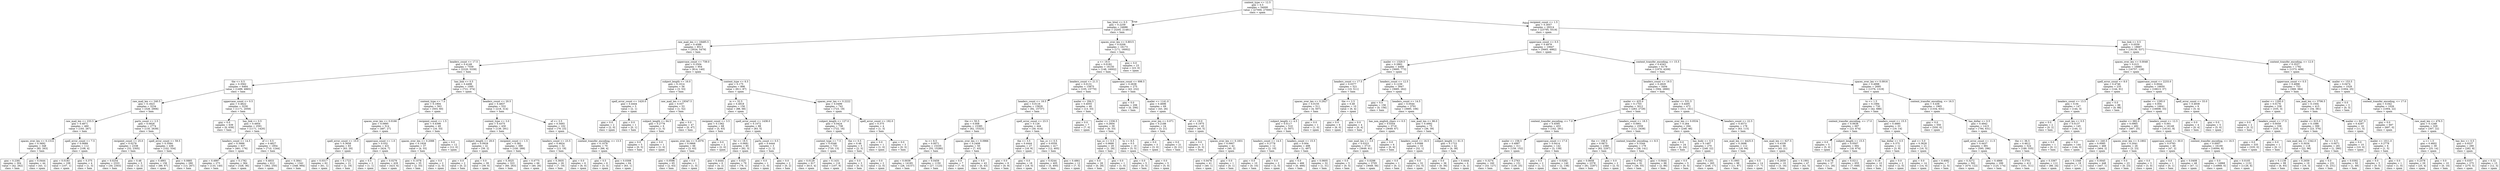 digraph Tree {
node [shape=box] ;
0 [label="content_type <= 12.5\ngini = 0.5\nsamples = 54000\nvalue = [27000, 27000]\nclass = spam"] ;
1 [label="has_html <= 0.5\ngini = 0.2259\nsamples = 24686\nvalue = [3205, 21481]\nclass = ham"] ;
0 -> 1 [labeldistance=2.5, labelangle=45, headlabel="True"] ;
2 [label="raw_mail_len <= 18485.5\ngini = 0.4588\nsamples = 8513\nvalue = [3034, 5479]\nclass = ham"] ;
1 -> 2 ;
3 [label="headers_count <= 17.5\ngini = 0.4149\nsamples = 7559\nvalue = [2220, 5339]\nclass = ham"] ;
2 -> 3 ;
4 [label="the <= 0.5\ngini = 0.3562\nsamples = 6464\nvalue = [1499, 4965]\nclass = ham"] ;
3 -> 4 ;
5 [label="raw_mail_len <= 240.5\ngini = 0.1823\nsamples = 3234\nvalue = [328, 2906]\nclass = ham"] ;
4 -> 5 ;
6 [label="raw_mail_len <= 233.5\ngini = 0.4871\nsamples = 460\nvalue = [193, 267]\nclass = ham"] ;
5 -> 6 ;
7 [label="spaces_over_len <= 0.1314\ngini = 0.3692\nsamples = 348\nvalue = [85, 263]\nclass = ham"] ;
6 -> 7 ;
8 [label="gini = 0.2381\nsamples = 304\nvalue = [42, 262]\nclass = ham"] ;
7 -> 8 ;
9 [label="gini = 0.0444\nsamples = 44\nvalue = [43, 1]\nclass = spam"] ;
7 -> 9 ;
10 [label="spell_error_count <= 7.5\ngini = 0.0689\nsamples = 112\nvalue = [108, 4]\nclass = spam"] ;
6 -> 10 ;
11 [label="gini = 0.0183\nsamples = 108\nvalue = [107, 1]\nclass = spam"] ;
10 -> 11 ;
12 [label="gini = 0.375\nsamples = 4\nvalue = [1, 3]\nclass = ham"] ;
10 -> 12 ;
13 [label="parts_count <= 2.5\ngini = 0.0926\nsamples = 2774\nvalue = [135, 2639]\nclass = ham"] ;
5 -> 13 ;
14 [label="recipient_count <= 25.0\ngini = 0.0278\nsamples = 2338\nvalue = [33, 2305]\nclass = ham"] ;
13 -> 14 ;
15 [label="gini = 0.0254\nsamples = 2333\nvalue = [30, 2303]\nclass = ham"] ;
14 -> 15 ;
16 [label="gini = 0.48\nsamples = 5\nvalue = [3, 2]\nclass = spam"] ;
14 -> 16 ;
17 [label="spell_error_count <= 59.5\ngini = 0.3584\nsamples = 436\nvalue = [102, 334]\nclass = ham"] ;
13 -> 17 ;
18 [label="gini = 0.4901\nsamples = 156\nvalue = [89, 67]\nclass = spam"] ;
17 -> 18 ;
19 [label="gini = 0.0885\nsamples = 280\nvalue = [13, 267]\nclass = ham"] ;
17 -> 19 ;
20 [label="uppercase_count <= 0.5\ngini = 0.4622\nsamples = 3230\nvalue = [1171, 2059]\nclass = ham"] ;
4 -> 20 ;
21 [label="gini = 0.0\nsamples = 639\nvalue = [0, 639]\nclass = ham"] ;
20 -> 21 ;
22 [label="has_link <= 0.5\ngini = 0.4954\nsamples = 2591\nvalue = [1171, 1420]\nclass = ham"] ;
20 -> 22 ;
23 [label="headers_count <= 14.5\ngini = 0.3999\nsamples = 637\nvalue = [461, 176]\nclass = spam"] ;
22 -> 23 ;
24 [label="gini = 0.4997\nsamples = 273\nvalue = [133, 140]\nclass = ham"] ;
23 -> 24 ;
25 [label="gini = 0.1782\nsamples = 364\nvalue = [328, 36]\nclass = spam"] ;
23 -> 25 ;
26 [label="of <= 0.5\ngini = 0.4627\nsamples = 1954\nvalue = [710, 1244]\nclass = ham"] ;
22 -> 26 ;
27 [label="gini = 0.4833\nsamples = 612\nvalue = [362, 250]\nclass = spam"] ;
26 -> 27 ;
28 [label="gini = 0.3841\nsamples = 1342\nvalue = [348, 994]\nclass = ham"] ;
26 -> 28 ;
29 [label="has_link <= 0.5\ngini = 0.4498\nsamples = 1095\nvalue = [721, 374]\nclass = spam"] ;
3 -> 29 ;
30 [label="content_type <= 7.5\ngini = 0.1904\nsamples = 563\nvalue = [503, 60]\nclass = spam"] ;
29 -> 30 ;
31 [label="spaces_over_len <= 0.0166\ngini = 0.0995\nsamples = 514\nvalue = [487, 27]\nclass = spam"] ;
30 -> 31 ;
32 [label="spell_error_count <= 10.0\ngini = 0.3658\nsamples = 83\nvalue = [63, 20]\nclass = spam"] ;
31 -> 32 ;
33 [label="gini = 0.0317\nsamples = 62\nvalue = [61, 1]\nclass = spam"] ;
32 -> 33 ;
34 [label="gini = 0.1723\nsamples = 21\nvalue = [2, 19]\nclass = ham"] ;
32 -> 34 ;
35 [label="uppercase_count <= 1.0\ngini = 0.032\nsamples = 431\nvalue = [424, 7]\nclass = spam"] ;
31 -> 35 ;
36 [label="gini = 0.5\nsamples = 2\nvalue = [1, 1]\nclass = spam"] ;
35 -> 36 ;
37 [label="gini = 0.0276\nsamples = 429\nvalue = [423, 6]\nclass = spam"] ;
35 -> 37 ;
38 [label="recipient_count <= 1.5\ngini = 0.4398\nsamples = 49\nvalue = [16, 33]\nclass = ham"] ;
30 -> 38 ;
39 [label="spaces_over_len <= 0.2088\ngini = 0.1928\nsamples = 37\nvalue = [4, 33]\nclass = ham"] ;
38 -> 39 ;
40 [label="gini = 0.1078\nsamples = 35\nvalue = [2, 33]\nclass = ham"] ;
39 -> 40 ;
41 [label="gini = 0.0\nsamples = 2\nvalue = [2, 0]\nclass = spam"] ;
39 -> 41 ;
42 [label="gini = 0.0\nsamples = 12\nvalue = [12, 0]\nclass = spam"] ;
38 -> 42 ;
43 [label="headers_count <= 20.5\ngini = 0.4837\nsamples = 532\nvalue = [218, 314]\nclass = ham"] ;
29 -> 43 ;
44 [label="content_type <= 3.0\ngini = 0.4375\nsamples = 430\nvalue = [139, 291]\nclass = ham"] ;
43 -> 44 ;
45 [label="subject_length <= 29.0\ngini = 0.0928\nsamples = 41\nvalue = [39, 2]\nclass = spam"] ;
44 -> 45 ;
46 [label="gini = 0.0\nsamples = 2\nvalue = [0, 2]\nclass = ham"] ;
45 -> 46 ;
47 [label="gini = 0.0\nsamples = 39\nvalue = [39, 0]\nclass = spam"] ;
45 -> 47 ;
48 [label="recipient_count <= 1.5\ngini = 0.382\nsamples = 389\nvalue = [100, 289]\nclass = ham"] ;
44 -> 48 ;
49 [label="gini = 0.3025\nsamples = 323\nvalue = [60, 263]\nclass = ham"] ;
48 -> 49 ;
50 [label="gini = 0.4775\nsamples = 66\nvalue = [40, 26]\nclass = spam"] ;
48 -> 50 ;
51 [label="of <= 3.5\ngini = 0.3493\nsamples = 102\nvalue = [79, 23]\nclass = spam"] ;
43 -> 51 ;
52 [label="headers_count <= 23.5\ngini = 0.4824\nsamples = 32\nvalue = [13, 19]\nclass = ham"] ;
51 -> 52 ;
53 [label="gini = 0.3935\nsamples = 26\nvalue = [7, 19]\nclass = ham"] ;
52 -> 53 ;
54 [label="gini = 0.0\nsamples = 6\nvalue = [6, 0]\nclass = spam"] ;
52 -> 54 ;
55 [label="content_transfer_encoding, <= 13.5\ngini = 0.1078\nsamples = 70\nvalue = [66, 4]\nclass = spam"] ;
51 -> 55 ;
56 [label="gini = 0.5\nsamples = 6\nvalue = [3, 3]\nclass = spam"] ;
55 -> 56 ;
57 [label="gini = 0.0308\nsamples = 64\nvalue = [63, 1]\nclass = spam"] ;
55 -> 57 ;
58 [label="uppercase_count <= 739.0\ngini = 0.2504\nsamples = 954\nvalue = [814, 140]\nclass = spam"] ;
2 -> 58 ;
59 [label="subject_length <= 16.0\ngini = 0.1014\nsamples = 56\nvalue = [3, 53]\nclass = ham"] ;
58 -> 59 ;
60 [label="spell_error_count <= 1420.0\ngini = 0.4444\nsamples = 3\nvalue = [2, 1]\nclass = spam"] ;
59 -> 60 ;
61 [label="gini = 0.0\nsamples = 2\nvalue = [2, 0]\nclass = spam"] ;
60 -> 61 ;
62 [label="gini = 0.0\nsamples = 1\nvalue = [0, 1]\nclass = ham"] ;
60 -> 62 ;
63 [label="raw_mail_len <= 19347.5\ngini = 0.037\nsamples = 53\nvalue = [1, 52]\nclass = ham"] ;
59 -> 63 ;
64 [label="subject_length <= 64.5\ngini = 0.2778\nsamples = 6\nvalue = [1, 5]\nclass = ham"] ;
63 -> 64 ;
65 [label="gini = 0.0\nsamples = 5\nvalue = [0, 5]\nclass = ham"] ;
64 -> 65 ;
66 [label="gini = 0.0\nsamples = 1\nvalue = [1, 0]\nclass = spam"] ;
64 -> 66 ;
67 [label="gini = 0.0\nsamples = 47\nvalue = [0, 47]\nclass = ham"] ;
63 -> 67 ;
68 [label="content_type <= 6.5\ngini = 0.175\nsamples = 898\nvalue = [811, 87]\nclass = spam"] ;
58 -> 68 ;
69 [label="in <= 32.5\ngini = 0.4918\nsamples = 156\nvalue = [88, 68]\nclass = spam"] ;
68 -> 69 ;
70 [label="recipient_count <= 3.5\ngini = 0.1362\nsamples = 68\nvalue = [5, 63]\nclass = ham"] ;
69 -> 70 ;
71 [label="spaces_over_len <= 0.2076\ngini = 0.0868\nsamples = 66\nvalue = [3, 63]\nclass = ham"] ;
70 -> 71 ;
72 [label="gini = 0.0596\nsamples = 65\nvalue = [2, 63]\nclass = ham"] ;
71 -> 72 ;
73 [label="gini = 0.0\nsamples = 1\nvalue = [1, 0]\nclass = spam"] ;
71 -> 73 ;
74 [label="gini = 0.0\nsamples = 2\nvalue = [2, 0]\nclass = spam"] ;
70 -> 74 ;
75 [label="spell_error_count <= 1438.0\ngini = 0.1072\nsamples = 88\nvalue = [83, 5]\nclass = spam"] ;
69 -> 75 ;
76 [label="for <= 18.5\ngini = 0.0681\nsamples = 85\nvalue = [82, 3]\nclass = spam"] ;
75 -> 76 ;
77 [label="gini = 0.4444\nsamples = 6\nvalue = [4, 2]\nclass = spam"] ;
76 -> 77 ;
78 [label="gini = 0.025\nsamples = 79\nvalue = [78, 1]\nclass = spam"] ;
76 -> 78 ;
79 [label="parts_count <= 0.5\ngini = 0.4444\nsamples = 3\nvalue = [1, 2]\nclass = ham"] ;
75 -> 79 ;
80 [label="gini = 0.0\nsamples = 1\nvalue = [1, 0]\nclass = spam"] ;
79 -> 80 ;
81 [label="gini = 0.0\nsamples = 2\nvalue = [0, 2]\nclass = ham"] ;
79 -> 81 ;
82 [label="spaces_over_len <= 0.2222\ngini = 0.0499\nsamples = 742\nvalue = [723, 19]\nclass = spam"] ;
68 -> 82 ;
83 [label="subject_length <= 127.0\ngini = 0.0424\nsamples = 738\nvalue = [722, 16]\nclass = spam"] ;
82 -> 83 ;
84 [label="content_type <= 7.5\ngini = 0.0348\nsamples = 733\nvalue = [720, 13]\nclass = spam"] ;
83 -> 84 ;
85 [label="gini = 0.0129\nsamples = 617\nvalue = [613, 4]\nclass = spam"] ;
84 -> 85 ;
86 [label="gini = 0.1431\nsamples = 116\nvalue = [107, 9]\nclass = spam"] ;
84 -> 86 ;
87 [label="the <= 0.5\ngini = 0.48\nsamples = 5\nvalue = [2, 3]\nclass = ham"] ;
83 -> 87 ;
88 [label="gini = 0.0\nsamples = 3\nvalue = [0, 3]\nclass = ham"] ;
87 -> 88 ;
89 [label="gini = 0.0\nsamples = 2\nvalue = [2, 0]\nclass = spam"] ;
87 -> 89 ;
90 [label="spell_error_count <= 192.0\ngini = 0.375\nsamples = 4\nvalue = [1, 3]\nclass = ham"] ;
82 -> 90 ;
91 [label="gini = 0.0\nsamples = 1\nvalue = [1, 0]\nclass = spam"] ;
90 -> 91 ;
92 [label="gini = 0.0\nsamples = 3\nvalue = [0, 3]\nclass = ham"] ;
90 -> 92 ;
93 [label="spaces_over_len <= 0.8015\ngini = 0.0209\nsamples = 16173\nvalue = [171, 16002]\nclass = ham"] ;
1 -> 93 ;
94 [label="a <= 19.5\ngini = 0.0182\nsamples = 16150\nvalue = [148, 16002]\nclass = ham"] ;
93 -> 94 ;
95 [label="headers_count <= 21.5\ngini = 0.0131\nsamples = 15875\nvalue = [105, 15770]\nclass = ham"] ;
94 -> 95 ;
96 [label="headers_count <= 18.5\ngini = 0.0116\nsamples = 15829\nvalue = [92, 15737]\nclass = ham"] ;
95 -> 96 ;
97 [label="the <= 50.5\ngini = 0.008\nsamples = 15385\nvalue = [62, 15323]\nclass = ham"] ;
96 -> 97 ;
98 [label="to <= 8.5\ngini = 0.0071\nsamples = 15335\nvalue = [55, 15280]\nclass = ham"] ;
97 -> 98 ;
99 [label="gini = 0.0039\nsamples = 14185\nvalue = [28, 14157]\nclass = ham"] ;
98 -> 99 ;
100 [label="gini = 0.0459\nsamples = 1150\nvalue = [27, 1123]\nclass = ham"] ;
98 -> 100 ;
101 [label="spaces_over_len <= 0.0966\ngini = 0.2408\nsamples = 50\nvalue = [7, 43]\nclass = ham"] ;
97 -> 101 ;
102 [label="gini = 0.0\nsamples = 7\nvalue = [7, 0]\nclass = spam"] ;
101 -> 102 ;
103 [label="gini = 0.0\nsamples = 43\nvalue = [0, 43]\nclass = ham"] ;
101 -> 103 ;
104 [label="spell_error_count <= 23.5\ngini = 0.126\nsamples = 444\nvalue = [30, 414]\nclass = ham"] ;
96 -> 104 ;
105 [label="the <= 3.5\ngini = 0.4444\nsamples = 27\nvalue = [18, 9]\nclass = spam"] ;
104 -> 105 ;
106 [label="gini = 0.0\nsamples = 9\nvalue = [0, 9]\nclass = ham"] ;
105 -> 106 ;
107 [label="gini = 0.0\nsamples = 18\nvalue = [18, 0]\nclass = spam"] ;
105 -> 107 ;
108 [label="has_cc <= 0.5\ngini = 0.0559\nsamples = 417\nvalue = [12, 405]\nclass = ham"] ;
104 -> 108 ;
109 [label="gini = 0.0244\nsamples = 405\nvalue = [5, 400]\nclass = ham"] ;
108 -> 109 ;
110 [label="gini = 0.4861\nsamples = 12\nvalue = [7, 5]\nclass = spam"] ;
108 -> 110 ;
111 [label="mailer <= 294.5\ngini = 0.4055\nsamples = 46\nvalue = [13, 33]\nclass = ham"] ;
95 -> 111 ;
112 [label="gini = 0.0\nsamples = 7\nvalue = [7, 0]\nclass = spam"] ;
111 -> 112 ;
113 [label="mailer <= 1336.5\ngini = 0.2604\nsamples = 39\nvalue = [6, 33]\nclass = ham"] ;
111 -> 113 ;
114 [label="has_cc <= 0.5\ngini = 0.0666\nsamples = 29\nvalue = [1, 28]\nclass = ham"] ;
113 -> 114 ;
115 [label="gini = 0.0\nsamples = 28\nvalue = [0, 28]\nclass = ham"] ;
114 -> 115 ;
116 [label="gini = 0.0\nsamples = 1\nvalue = [1, 0]\nclass = spam"] ;
114 -> 116 ;
117 [label="to <= 8.5\ngini = 0.5\nsamples = 10\nvalue = [5, 5]\nclass = spam"] ;
113 -> 117 ;
118 [label="gini = 0.0\nsamples = 5\nvalue = [0, 5]\nclass = ham"] ;
117 -> 118 ;
119 [label="gini = 0.0\nsamples = 5\nvalue = [5, 0]\nclass = spam"] ;
117 -> 119 ;
120 [label="uppercase_count <= 698.5\ngini = 0.2638\nsamples = 275\nvalue = [43, 232]\nclass = ham"] ;
94 -> 120 ;
121 [label="gini = 0.0\nsamples = 206\nvalue = [0, 206]\nclass = ham"] ;
120 -> 121 ;
122 [label="mailer <= 1141.0\ngini = 0.4696\nsamples = 69\nvalue = [43, 26]\nclass = spam"] ;
120 -> 122 ;
123 [label="spaces_over_len <= 0.071\ngini = 0.2188\nsamples = 24\nvalue = [3, 21]\nclass = ham"] ;
122 -> 123 ;
124 [label="gini = 0.0\nsamples = 3\nvalue = [3, 0]\nclass = spam"] ;
123 -> 124 ;
125 [label="gini = 0.0\nsamples = 21\nvalue = [0, 21]\nclass = ham"] ;
123 -> 125 ;
126 [label="of <= 19.0\ngini = 0.1975\nsamples = 45\nvalue = [40, 5]\nclass = spam"] ;
122 -> 126 ;
127 [label="gini = 0.0\nsamples = 3\nvalue = [0, 3]\nclass = ham"] ;
126 -> 127 ;
128 [label="spaces_over_len <= 0.1831\ngini = 0.0907\nsamples = 42\nvalue = [40, 2]\nclass = spam"] ;
126 -> 128 ;
129 [label="gini = 0.0476\nsamples = 41\nvalue = [40, 1]\nclass = spam"] ;
128 -> 129 ;
130 [label="gini = 0.0\nsamples = 1\nvalue = [0, 1]\nclass = ham"] ;
128 -> 130 ;
131 [label="gini = 0.0\nsamples = 23\nvalue = [23, 0]\nclass = spam"] ;
93 -> 131 ;
132 [label="recipient_count <= 1.5\ngini = 0.3057\nsamples = 29314\nvalue = [23795, 5519]\nclass = spam"] ;
0 -> 132 [labeldistance=2.5, labelangle=-45, headlabel="False"] ;
133 [label="uppercase_count <= 0.5\ngini = 0.4979\nsamples = 10647\nvalue = [5665, 4982]\nclass = spam"] ;
132 -> 133 ;
134 [label="mailer <= 1329.5\ngini = 0.2862\nsamples = 4468\nvalue = [3695, 773]\nclass = spam"] ;
133 -> 134 ;
135 [label="headers_count <= 17.5\ngini = 0.0377\nsamples = 521\nvalue = [10, 511]\nclass = ham"] ;
134 -> 135 ;
136 [label="spaces_over_len <= 0.2927\ngini = 0.0155\nsamples = 511\nvalue = [4, 507]\nclass = ham"] ;
135 -> 136 ;
137 [label="subject_length <= 4.5\ngini = 0.0117\nsamples = 510\nvalue = [3, 507]\nclass = ham"] ;
136 -> 137 ;
138 [label="headers_count <= 14.5\ngini = 0.2778\nsamples = 12\nvalue = [2, 10]\nclass = ham"] ;
137 -> 138 ;
139 [label="gini = 0.0\nsamples = 10\nvalue = [0, 10]\nclass = ham"] ;
138 -> 139 ;
140 [label="gini = 0.0\nsamples = 2\nvalue = [2, 0]\nclass = spam"] ;
138 -> 140 ;
141 [label="headers_count <= 15.5\ngini = 0.004\nsamples = 498\nvalue = [1, 497]\nclass = ham"] ;
137 -> 141 ;
142 [label="gini = 0.0\nsamples = 466\nvalue = [0, 466]\nclass = ham"] ;
141 -> 142 ;
143 [label="gini = 0.0605\nsamples = 32\nvalue = [1, 31]\nclass = ham"] ;
141 -> 143 ;
144 [label="gini = 0.0\nsamples = 1\nvalue = [1, 0]\nclass = spam"] ;
136 -> 144 ;
145 [label="the <= 2.5\ngini = 0.48\nsamples = 10\nvalue = [6, 4]\nclass = spam"] ;
135 -> 145 ;
146 [label="gini = 0.0\nsamples = 6\nvalue = [6, 0]\nclass = spam"] ;
145 -> 146 ;
147 [label="gini = 0.0\nsamples = 4\nvalue = [0, 4]\nclass = ham"] ;
145 -> 147 ;
148 [label="headers_count <= 12.5\ngini = 0.1239\nsamples = 3947\nvalue = [3685, 262]\nclass = spam"] ;
134 -> 148 ;
149 [label="gini = 0.0\nsamples = 156\nvalue = [0, 156]\nclass = ham"] ;
148 -> 149 ;
150 [label="headers_count <= 14.5\ngini = 0.0544\nsamples = 3791\nvalue = [3685, 106]\nclass = spam"] ;
148 -> 150 ;
151 [label="has_non_english_chars <= 0.5\ngini = 0.0354\nsamples = 3716\nvalue = [3649, 67]\nclass = spam"] ;
150 -> 151 ;
152 [label="raw_mail_len <= 3.0\ngini = 0.0323\nsamples = 3710\nvalue = [3649, 61]\nclass = spam"] ;
151 -> 152 ;
153 [label="gini = 0.0\nsamples = 5\nvalue = [0, 5]\nclass = ham"] ;
152 -> 153 ;
154 [label="gini = 0.0298\nsamples = 3705\nvalue = [3649, 56]\nclass = spam"] ;
152 -> 154 ;
155 [label="gini = 0.0\nsamples = 6\nvalue = [0, 6]\nclass = ham"] ;
151 -> 155 ;
156 [label="raw_mail_len <= 86.0\ngini = 0.4992\nsamples = 75\nvalue = [36, 39]\nclass = ham"] ;
150 -> 156 ;
157 [label="headers_count <= 16.5\ngini = 0.0588\nsamples = 33\nvalue = [32, 1]\nclass = spam"] ;
156 -> 157 ;
158 [label="gini = 0.0\nsamples = 1\nvalue = [0, 1]\nclass = ham"] ;
157 -> 158 ;
159 [label="gini = 0.0\nsamples = 32\nvalue = [32, 0]\nclass = spam"] ;
157 -> 159 ;
160 [label="subject_length <= 61.5\ngini = 0.1723\nsamples = 42\nvalue = [4, 38]\nclass = ham"] ;
156 -> 160 ;
161 [label="gini = 0.0\nsamples = 36\nvalue = [0, 36]\nclass = ham"] ;
160 -> 161 ;
162 [label="gini = 0.4444\nsamples = 6\nvalue = [4, 2]\nclass = spam"] ;
160 -> 162 ;
163 [label="content_transfer_encoding, <= 15.5\ngini = 0.4343\nsamples = 6179\nvalue = [1970, 4209]\nclass = ham"] ;
133 -> 163 ;
164 [label="headers_count <= 19.5\ngini = 0.2829\nsamples = 3484\nvalue = [594, 2890]\nclass = ham"] ;
163 -> 164 ;
165 [label="mailer <= 425.0\ngini = 0.1703\nsamples = 3012\nvalue = [283, 2729]\nclass = ham"] ;
164 -> 165 ;
166 [label="content_transfer_encoding, <= 7.0\ngini = 0.4595\nsamples = 453\nvalue = [162, 291]\nclass = ham"] ;
165 -> 166 ;
167 [label="mailer <= 158.5\ngini = 0.4997\nsamples = 311\nvalue = [159, 152]\nclass = spam"] ;
166 -> 167 ;
168 [label="gini = 0.3274\nsamples = 160\nvalue = [33, 127]\nclass = ham"] ;
167 -> 168 ;
169 [label="gini = 0.2763\nsamples = 151\nvalue = [126, 25]\nclass = spam"] ;
167 -> 169 ;
170 [label="uppercase_count <= 17.0\ngini = 0.0414\nsamples = 142\nvalue = [3, 139]\nclass = ham"] ;
166 -> 170 ;
171 [label="gini = 0.5\nsamples = 2\nvalue = [1, 1]\nclass = spam"] ;
170 -> 171 ;
172 [label="gini = 0.0282\nsamples = 140\nvalue = [2, 138]\nclass = ham"] ;
170 -> 172 ;
173 [label="headers_count <= 18.5\ngini = 0.0901\nsamples = 2559\nvalue = [121, 2438]\nclass = ham"] ;
165 -> 173 ;
174 [label="the <= 108.0\ngini = 0.0673\nsamples = 2380\nvalue = [83, 2297]\nclass = ham"] ;
173 -> 174 ;
175 [label="gini = 0.0658\nsamples = 2378\nvalue = [81, 2297]\nclass = ham"] ;
174 -> 175 ;
176 [label="gini = 0.0\nsamples = 2\nvalue = [2, 0]\nclass = spam"] ;
174 -> 176 ;
177 [label="content_transfer_encoding, <= 8.5\ngini = 0.3344\nsamples = 179\nvalue = [38, 141]\nclass = ham"] ;
173 -> 177 ;
178 [label="gini = 0.4782\nsamples = 91\nvalue = [36, 55]\nclass = ham"] ;
177 -> 178 ;
179 [label="gini = 0.0444\nsamples = 88\nvalue = [2, 86]\nclass = ham"] ;
177 -> 179 ;
180 [label="mailer <= 531.5\ngini = 0.4495\nsamples = 472\nvalue = [311, 161]\nclass = spam"] ;
164 -> 180 ;
181 [label="spaces_over_len <= 0.0534\ngini = 0.264\nsamples = 294\nvalue = [248, 46]\nclass = spam"] ;
180 -> 181 ;
182 [label="gini = 0.0\nsamples = 24\nvalue = [0, 24]\nclass = ham"] ;
181 -> 182 ;
183 [label="has_body <= 0.5\ngini = 0.1497\nsamples = 270\nvalue = [248, 22]\nclass = spam"] ;
181 -> 183 ;
184 [label="gini = 0.0\nsamples = 5\nvalue = [0, 5]\nclass = ham"] ;
183 -> 184 ;
185 [label="gini = 0.1201\nsamples = 265\nvalue = [248, 17]\nclass = spam"] ;
183 -> 185 ;
186 [label="headers_count <= 22.5\ngini = 0.4573\nsamples = 178\nvalue = [63, 115]\nclass = ham"] ;
180 -> 186 ;
187 [label="raw_mail_len <= 4425.5\ngini = 0.2698\nsamples = 112\nvalue = [18, 94]\nclass = ham"] ;
186 -> 187 ;
188 [label="gini = 0.1993\nsamples = 98\nvalue = [11, 87]\nclass = ham"] ;
187 -> 188 ;
189 [label="gini = 0.5\nsamples = 14\nvalue = [7, 7]\nclass = spam"] ;
187 -> 189 ;
190 [label="raw_mail_len <= 627.5\ngini = 0.4339\nsamples = 66\nvalue = [45, 21]\nclass = spam"] ;
186 -> 190 ;
191 [label="gini = 0.2659\nsamples = 19\nvalue = [3, 16]\nclass = ham"] ;
190 -> 191 ;
192 [label="gini = 0.1901\nsamples = 47\nvalue = [42, 5]\nclass = spam"] ;
190 -> 192 ;
193 [label="spaces_over_len <= 0.0916\ngini = 0.4998\nsamples = 2695\nvalue = [1376, 1319]\nclass = spam"] ;
163 -> 193 ;
194 [label="to <= 1.5\ngini = 0.1084\nsamples = 730\nvalue = [42, 688]\nclass = ham"] ;
193 -> 194 ;
195 [label="content_transfer_encoding, <= 17.0\ngini = 0.0638\nsamples = 697\nvalue = [23, 674]\nclass = ham"] ;
194 -> 195 ;
196 [label="gini = 0.0\nsamples = 5\nvalue = [5, 0]\nclass = spam"] ;
195 -> 196 ;
197 [label="subject_length <= 15.5\ngini = 0.0507\nsamples = 692\nvalue = [18, 674]\nclass = ham"] ;
195 -> 197 ;
198 [label="gini = 0.4178\nsamples = 37\nvalue = [11, 26]\nclass = ham"] ;
197 -> 198 ;
199 [label="gini = 0.0211\nsamples = 655\nvalue = [7, 648]\nclass = ham"] ;
197 -> 199 ;
200 [label="headers_count <= 15.5\ngini = 0.4885\nsamples = 33\nvalue = [19, 14]\nclass = spam"] ;
194 -> 200 ;
201 [label="has_dollar <= 0.5\ngini = 0.375\nsamples = 12\nvalue = [3, 9]\nclass = ham"] ;
200 -> 201 ;
202 [label="gini = 0.18\nsamples = 10\nvalue = [1, 9]\nclass = ham"] ;
201 -> 202 ;
203 [label="gini = 0.0\nsamples = 2\nvalue = [2, 0]\nclass = spam"] ;
201 -> 203 ;
204 [label="and <= 5.0\ngini = 0.3628\nsamples = 21\nvalue = [16, 5]\nclass = spam"] ;
200 -> 204 ;
205 [label="gini = 0.0\nsamples = 14\nvalue = [14, 0]\nclass = spam"] ;
204 -> 205 ;
206 [label="gini = 0.4082\nsamples = 7\nvalue = [2, 5]\nclass = ham"] ;
204 -> 206 ;
207 [label="content_transfer_encoding, <= 16.5\ngini = 0.436\nsamples = 1965\nvalue = [1334, 631]\nclass = spam"] ;
193 -> 207 ;
208 [label="gini = 0.0\nsamples = 550\nvalue = [550, 0]\nclass = spam"] ;
207 -> 208 ;
209 [label="has_dollar <= 0.5\ngini = 0.4942\nsamples = 1415\nvalue = [784, 631]\nclass = spam"] ;
207 -> 209 ;
210 [label="spell_error_count <= 11.5\ngini = 0.4437\nsamples = 891\nvalue = [595, 296]\nclass = spam"] ;
209 -> 210 ;
211 [label="gini = 0.3272\nsamples = 592\nvalue = [470, 122]\nclass = spam"] ;
210 -> 211 ;
212 [label="gini = 0.4866\nsamples = 299\nvalue = [125, 174]\nclass = ham"] ;
210 -> 212 ;
213 [label="the <= 36.5\ngini = 0.4612\nsamples = 524\nvalue = [189, 335]\nclass = ham"] ;
209 -> 213 ;
214 [label="gini = 0.3701\nsamples = 412\nvalue = [101, 311]\nclass = ham"] ;
213 -> 214 ;
215 [label="gini = 0.3367\nsamples = 112\nvalue = [88, 24]\nclass = spam"] ;
213 -> 215 ;
216 [label="has_link <= 0.5\ngini = 0.0559\nsamples = 18667\nvalue = [18130, 537]\nclass = spam"] ;
132 -> 216 ;
217 [label="spaces_over_len <= 0.0048\ngini = 0.015\nsamples = 16885\nvalue = [16757, 128]\nclass = spam"] ;
216 -> 217 ;
218 [label="spell_error_count <= 8.0\ngini = 0.4746\nsamples = 235\nvalue = [144, 91]\nclass = spam"] ;
217 -> 218 ;
219 [label="headers_count <= 13.5\ngini = 0.04\nsamples = 147\nvalue = [144, 3]\nclass = spam"] ;
218 -> 219 ;
220 [label="gini = 0.0\nsamples = 2\nvalue = [0, 2]\nclass = ham"] ;
219 -> 220 ;
221 [label="raw_mail_len <= 0.5\ngini = 0.0137\nsamples = 145\nvalue = [144, 1]\nclass = spam"] ;
219 -> 221 ;
222 [label="gini = 0.0\nsamples = 1\nvalue = [0, 1]\nclass = ham"] ;
221 -> 222 ;
223 [label="gini = 0.0\nsamples = 144\nvalue = [144, 0]\nclass = spam"] ;
221 -> 223 ;
224 [label="gini = 0.0\nsamples = 88\nvalue = [0, 88]\nclass = ham"] ;
218 -> 224 ;
225 [label="uppercase_count <= 2233.0\ngini = 0.0044\nsamples = 16650\nvalue = [16613, 37]\nclass = spam"] ;
217 -> 225 ;
226 [label="mailer <= 1295.0\ngini = 0.004\nsamples = 16641\nvalue = [16608, 33]\nclass = spam"] ;
225 -> 226 ;
227 [label="mailer <= 682.0\ngini = 0.0965\nsamples = 492\nvalue = [467, 25]\nclass = spam"] ;
226 -> 227 ;
228 [label="mailer <= 240.5\ngini = 0.0085\nsamples = 466\nvalue = [464, 2]\nclass = spam"] ;
227 -> 228 ;
229 [label="gini = 0.1049\nsamples = 18\nvalue = [17, 1]\nclass = spam"] ;
228 -> 229 ;
230 [label="gini = 0.0045\nsamples = 448\nvalue = [447, 1]\nclass = spam"] ;
228 -> 230 ;
231 [label="spaces_over_len <= 0.1802\ngini = 0.2041\nsamples = 26\nvalue = [3, 23]\nclass = ham"] ;
227 -> 231 ;
232 [label="gini = 0.0\nsamples = 23\nvalue = [0, 23]\nclass = ham"] ;
231 -> 232 ;
233 [label="gini = 0.0\nsamples = 3\nvalue = [3, 0]\nclass = spam"] ;
231 -> 233 ;
234 [label="headers_count <= 12.5\ngini = 0.001\nsamples = 16149\nvalue = [16141, 8]\nclass = spam"] ;
226 -> 234 ;
235 [label="uppercase_count <= 30.0\ngini = 0.0783\nsamples = 49\nvalue = [47, 2]\nclass = spam"] ;
234 -> 235 ;
236 [label="gini = 0.0\nsamples = 1\nvalue = [0, 1]\nclass = ham"] ;
235 -> 236 ;
237 [label="gini = 0.0408\nsamples = 48\nvalue = [47, 1]\nclass = spam"] ;
235 -> 237 ;
238 [label="content_transfer_encoding, <= 16.5\ngini = 0.0007\nsamples = 16100\nvalue = [16094, 6]\nclass = spam"] ;
234 -> 238 ;
239 [label="gini = 0.0\nsamples = 14968\nvalue = [14968, 0]\nclass = spam"] ;
238 -> 239 ;
240 [label="gini = 0.0105\nsamples = 1132\nvalue = [1126, 6]\nclass = spam"] ;
238 -> 240 ;
241 [label="spell_error_count <= 33.0\ngini = 0.4938\nsamples = 9\nvalue = [5, 4]\nclass = spam"] ;
225 -> 241 ;
242 [label="gini = 0.0\nsamples = 4\nvalue = [0, 4]\nclass = ham"] ;
241 -> 242 ;
243 [label="gini = 0.0\nsamples = 5\nvalue = [5, 0]\nclass = spam"] ;
241 -> 243 ;
244 [label="content_transfer_encoding, <= 12.0\ngini = 0.3537\nsamples = 1782\nvalue = [1373, 409]\nclass = spam"] ;
216 -> 244 ;
245 [label="uppercase_count <= 0.5\ngini = 0.4998\nsamples = 753\nvalue = [369, 384]\nclass = ham"] ;
244 -> 245 ;
246 [label="mailer <= 1295.0\ngini = 0.0176\nsamples = 338\nvalue = [335, 3]\nclass = spam"] ;
245 -> 246 ;
247 [label="gini = 0.0\nsamples = 2\nvalue = [0, 2]\nclass = ham"] ;
246 -> 247 ;
248 [label="headers_count <= 17.5\ngini = 0.0059\nsamples = 336\nvalue = [335, 1]\nclass = spam"] ;
246 -> 248 ;
249 [label="gini = 0.0\nsamples = 335\nvalue = [335, 0]\nclass = spam"] ;
248 -> 249 ;
250 [label="gini = 0.0\nsamples = 1\nvalue = [0, 1]\nclass = ham"] ;
248 -> 250 ;
251 [label="raw_mail_len <= 3706.5\ngini = 0.1504\nsamples = 415\nvalue = [34, 381]\nclass = ham"] ;
245 -> 251 ;
252 [label="mailer <= 615.0\ngini = 0.1086\nsamples = 399\nvalue = [23, 376]\nclass = ham"] ;
251 -> 252 ;
253 [label="raw_mail_len <= 1342.0\ngini = 0.3034\nsamples = 118\nvalue = [22, 96]\nclass = ham"] ;
252 -> 253 ;
254 [label="gini = 0.1139\nsamples = 99\nvalue = [6, 93]\nclass = ham"] ;
253 -> 254 ;
255 [label="gini = 0.2659\nsamples = 19\nvalue = [16, 3]\nclass = spam"] ;
253 -> 255 ;
256 [label="for <= 4.5\ngini = 0.0071\nsamples = 281\nvalue = [1, 280]\nclass = ham"] ;
252 -> 256 ;
257 [label="gini = 0.0\nsamples = 231\nvalue = [0, 231]\nclass = ham"] ;
256 -> 257 ;
258 [label="gini = 0.0392\nsamples = 50\nvalue = [1, 49]\nclass = ham"] ;
256 -> 258 ;
259 [label="mailer <= 647.5\ngini = 0.4297\nsamples = 16\nvalue = [11, 5]\nclass = spam"] ;
251 -> 259 ;
260 [label="gini = 0.0\nsamples = 10\nvalue = [10, 0]\nclass = spam"] ;
259 -> 260 ;
261 [label="mailer <= 1011.0\ngini = 0.2778\nsamples = 6\nvalue = [1, 5]\nclass = ham"] ;
259 -> 261 ;
262 [label="gini = 0.0\nsamples = 5\nvalue = [0, 5]\nclass = ham"] ;
261 -> 262 ;
263 [label="gini = 0.0\nsamples = 1\nvalue = [1, 0]\nclass = spam"] ;
261 -> 263 ;
264 [label="mailer <= 153.5\ngini = 0.0474\nsamples = 1029\nvalue = [1004, 25]\nclass = spam"] ;
244 -> 264 ;
265 [label="gini = 0.0\nsamples = 3\nvalue = [0, 3]\nclass = ham"] ;
264 -> 265 ;
266 [label="content_transfer_encoding, <= 17.0\ngini = 0.042\nsamples = 1026\nvalue = [1004, 22]\nclass = spam"] ;
264 -> 266 ;
267 [label="gini = 0.0\nsamples = 697\nvalue = [697, 0]\nclass = spam"] ;
266 -> 267 ;
268 [label="raw_mail_len <= 476.5\ngini = 0.1248\nsamples = 329\nvalue = [307, 22]\nclass = spam"] ;
266 -> 268 ;
269 [label="a <= 1.5\ngini = 0.4602\nsamples = 39\nvalue = [25, 14]\nclass = spam"] ;
268 -> 269 ;
270 [label="gini = 0.2378\nsamples = 29\nvalue = [25, 4]\nclass = spam"] ;
269 -> 270 ;
271 [label="gini = 0.0\nsamples = 10\nvalue = [0, 10]\nclass = ham"] ;
269 -> 271 ;
272 [label="has_bcc <= 0.5\ngini = 0.0537\nsamples = 290\nvalue = [282, 8]\nclass = spam"] ;
268 -> 272 ;
273 [label="gini = 0.0357\nsamples = 275\nvalue = [270, 5]\nclass = spam"] ;
272 -> 273 ;
274 [label="gini = 0.32\nsamples = 15\nvalue = [12, 3]\nclass = spam"] ;
272 -> 274 ;
}